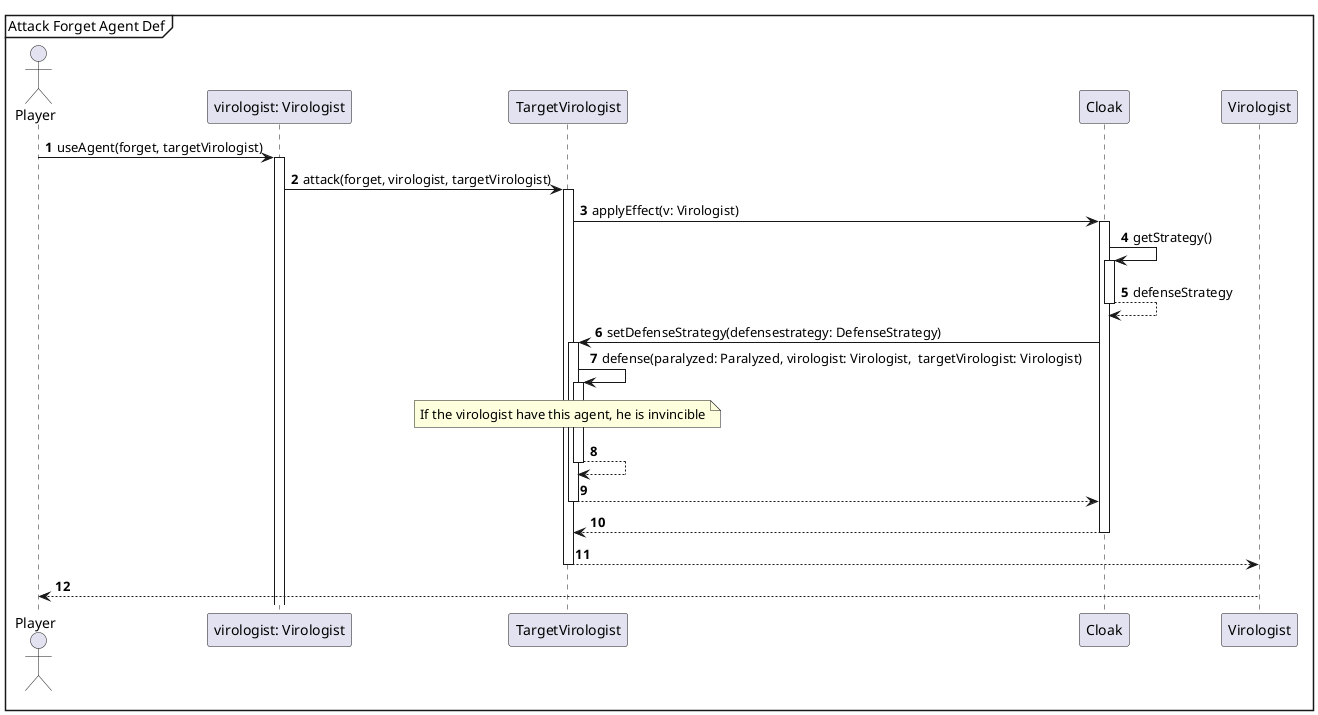 @startuml
'https://plantuml.com/sequence-diagram

autonumber

mainframe Attack Forget Agent Def

actor Player

Player -> "virologist: Virologist"++: useAgent(forget, targetVirologist)
"virologist: Virologist" -> TargetVirologist++: attack(forget, virologist, targetVirologist)
TargetVirologist -> Cloak++ : applyEffect(v: Virologist)

Cloak -> Cloak++ : getStrategy()
Cloak --> Cloak-- : defenseStrategy

Cloak -> TargetVirologist++: setDefenseStrategy(defensestrategy: DefenseStrategy)

TargetVirologist -> TargetVirologist++: defense(paralyzed: Paralyzed, virologist: Virologist,  targetVirologist: Virologist)


note over TargetVirologist
    If the virologist have this agent, he is invincible
end note

TargetVirologist --> TargetVirologist --

TargetVirologist --> Cloak --
Cloak --> TargetVirologist --


TargetVirologist --> Virologist --

Virologist --> Player --
@enduml
